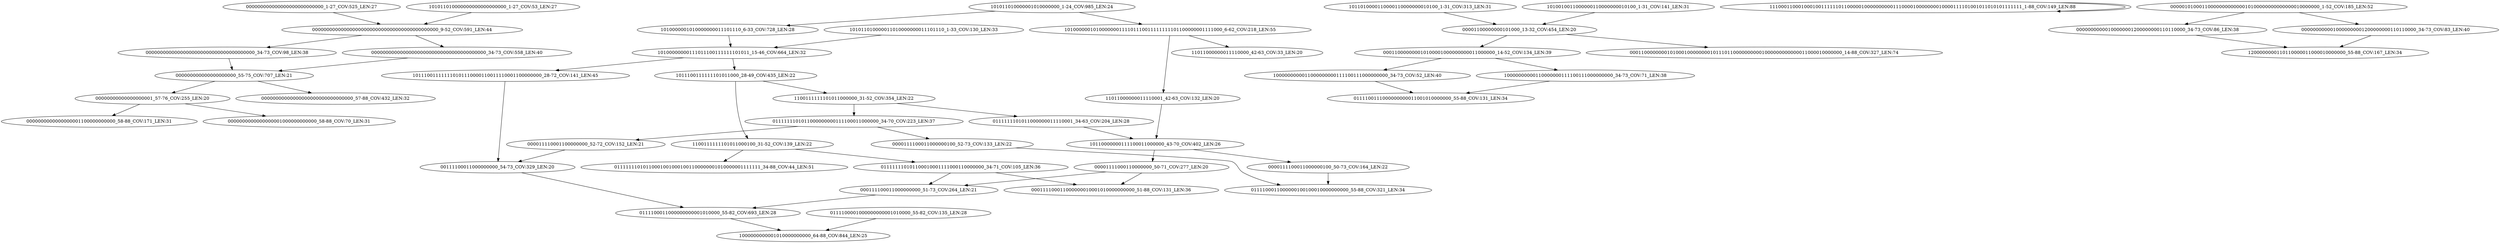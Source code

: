 digraph G {
    "00000000000000000000000000000000000000_34-73_COV:98_LEN:38" -> "000000000000000000000_55-75_COV:707_LEN:21";
    "101011010000001010000000_1-24_COV:985_LEN:24" -> "1010000001010000000111101110011111111101100000001111000_6-62_COV:218_LEN:55";
    "101011010000001010000000_1-24_COV:985_LEN:24" -> "1010000001010000000011101110_6-33_COV:728_LEN:28";
    "0111111101011000000011110001_34-63_COV:204_LEN:28" -> "10110000000111100011000000_43-70_COV:402_LEN:26";
    "011111110101100010001111000110000000_34-71_COV:105_LEN:36" -> "000111100011000000000_51-73_COV:264_LEN:21";
    "011111110101100010001111000110000000_34-71_COV:105_LEN:36" -> "000111100011000000010001010000000000_51-88_COV:131_LEN:36";
    "1010000001010000000111101110011111111101100000001111000_6-62_COV:218_LEN:55" -> "11011000000011110000_42-63_COV:33_LEN:20";
    "1010000001010000000111101110011111111101100000001111000_6-62_COV:218_LEN:55" -> "11011000000011110001_42-63_COV:132_LEN:20";
    "000000000000000000000000000_1-27_COV:525_LEN:27" -> "00000000000000000000000000000000000000000000_9-52_COV:591_LEN:44";
    "0111100011000000000001010000_55-82_COV:693_LEN:28" -> "1000000000001010000000000_64-88_COV:844_LEN:25";
    "000111100011000000000_51-73_COV:264_LEN:21" -> "0111100011000000000001010000_55-82_COV:693_LEN:28";
    "1100111111101011000100_31-52_COV:139_LEN:22" -> "011111110101100010001111000110000000_34-71_COV:105_LEN:36";
    "1100111111101011000100_31-52_COV:139_LEN:22" -> "011111110101100010010001001100000001010000001111111_34-88_COV:44_LEN:51";
    "000110000000010100001000000000011000000_14-52_COV:134_LEN:39" -> "1000000000011000000000111100111000000000_34-73_COV:52_LEN:40";
    "000110000000010100001000000000011000000_14-52_COV:134_LEN:39" -> "10000000000110000000111100111000000000_34-73_COV:71_LEN:38";
    "101011010000011010000000011101110_1-33_COV:130_LEN:33" -> "10100000000111011100111111101011_15-46_COV:664_LEN:32";
    "10100000000111011100111111101011_15-46_COV:664_LEN:32" -> "1011100111111101011000_28-49_COV:435_LEN:22";
    "10100000000111011100111111101011_15-46_COV:664_LEN:32" -> "101110011111110101110000110011110001100000000_28-72_COV:141_LEN:45";
    "1110001100010001001111110110000010000000000111000010000000010000111101001011010101111111_1-88_COV:149_LEN:88" -> "1110001100010001001111110110000010000000000111000010000000010000111101001011010101111111_1-88_COV:149_LEN:88";
    "0000010100011000000000000010100000000000000010000000_1-52_COV:185_LEN:52" -> "00000000000100000001200000000110110000_34-73_COV:86_LEN:38";
    "0000010100011000000000000010100000000000000010000000_1-52_COV:185_LEN:52" -> "0000000000010000000001200000000110110000_34-73_COV:83_LEN:40";
    "1010000001010000000011101110_6-33_COV:728_LEN:28" -> "10100000000111011100111111101011_15-46_COV:664_LEN:32";
    "00001111000110000000_50-71_COV:277_LEN:20" -> "000111100011000000000_51-73_COV:264_LEN:21";
    "00001111000110000000_50-71_COV:277_LEN:20" -> "000111100011000000010001010000000000_51-88_COV:131_LEN:36";
    "0000111100011000000100_50-73_COV:164_LEN:22" -> "0111100011000000100100010000000000_55-88_COV:321_LEN:34";
    "0111100001000000000001010000_55-82_COV:135_LEN:28" -> "1000000000001010000000000_64-88_COV:844_LEN:25";
    "0000000000000000000000000000000000000000_34-73_COV:558_LEN:40" -> "000000000000000000000_55-75_COV:707_LEN:21";
    "1011010000110000110000000010100_1-31_COV:313_LEN:31" -> "00001100000000101000_13-32_COV:454_LEN:20";
    "1010010011000000110000000010100_1-31_COV:141_LEN:31" -> "00001100000000101000_13-32_COV:454_LEN:20";
    "00000000000100000001200000000110110000_34-73_COV:86_LEN:38" -> "1200000000110110000011000010000000_55-88_COV:167_LEN:34";
    "1011100111111101011000_28-49_COV:435_LEN:22" -> "1100111111101011000100_31-52_COV:139_LEN:22";
    "1011100111111101011000_28-49_COV:435_LEN:22" -> "1100111111101011000000_31-52_COV:354_LEN:22";
    "00000000000000000000000000000000000000000000_9-52_COV:591_LEN:44" -> "00000000000000000000000000000000000000_34-73_COV:98_LEN:38";
    "00000000000000000000000000000000000000000000_9-52_COV:591_LEN:44" -> "0000000000000000000000000000000000000000_34-73_COV:558_LEN:40";
    "0111111101011000000000111100011000000_34-70_COV:223_LEN:37" -> "000011110001100000000_52-72_COV:152_LEN:21";
    "0111111101011000000000111100011000000_34-70_COV:223_LEN:37" -> "0000111100011000000100_52-73_COV:133_LEN:22";
    "00000000000000000001_57-76_COV:255_LEN:20" -> "0000000000000000001100000000000_58-88_COV:171_LEN:31";
    "00000000000000000001_57-76_COV:255_LEN:20" -> "0000000000000000001000000000000_58-88_COV:70_LEN:31";
    "1000000000011000000000111100111000000000_34-73_COV:52_LEN:40" -> "0111100111000000000011001010000000_55-88_COV:131_LEN:34";
    "11011000000011110001_42-63_COV:132_LEN:20" -> "10110000000111100011000000_43-70_COV:402_LEN:26";
    "10000000000110000000111100111000000000_34-73_COV:71_LEN:38" -> "0111100111000000000011001010000000_55-88_COV:131_LEN:34";
    "10110000000111100011000000_43-70_COV:402_LEN:26" -> "00001111000110000000_50-71_COV:277_LEN:20";
    "10110000000111100011000000_43-70_COV:402_LEN:26" -> "0000111100011000000100_50-73_COV:164_LEN:22";
    "0000000000010000000001200000000110110000_34-73_COV:83_LEN:40" -> "1200000000110110000011000010000000_55-88_COV:167_LEN:34";
    "1100111111101011000000_31-52_COV:354_LEN:22" -> "0111111101011000000011110001_34-63_COV:204_LEN:28";
    "1100111111101011000000_31-52_COV:354_LEN:22" -> "0111111101011000000000111100011000000_34-70_COV:223_LEN:37";
    "00111100011000000000_54-73_COV:329_LEN:20" -> "0111100011000000000001010000_55-82_COV:693_LEN:28";
    "101110011111110101110000110011110001100000000_28-72_COV:141_LEN:45" -> "00111100011000000000_54-73_COV:329_LEN:20";
    "000011110001100000000_52-72_COV:152_LEN:21" -> "00111100011000000000_54-73_COV:329_LEN:20";
    "101011010000000000000000000_1-27_COV:53_LEN:27" -> "00000000000000000000000000000000000000000000_9-52_COV:591_LEN:44";
    "0000111100011000000100_52-73_COV:133_LEN:22" -> "0111100011000000100100010000000000_55-88_COV:321_LEN:34";
    "00001100000000101000_13-32_COV:454_LEN:20" -> "000110000000010100001000000000011000000_14-52_COV:134_LEN:39";
    "00001100000000101000_13-32_COV:454_LEN:20" -> "00011000000001010001000000001011101100000000001000000000000011000010000000_14-88_COV:327_LEN:74";
    "000000000000000000000_55-75_COV:707_LEN:21" -> "00000000000000000000000000000000_57-88_COV:432_LEN:32";
    "000000000000000000000_55-75_COV:707_LEN:21" -> "00000000000000000001_57-76_COV:255_LEN:20";
}

